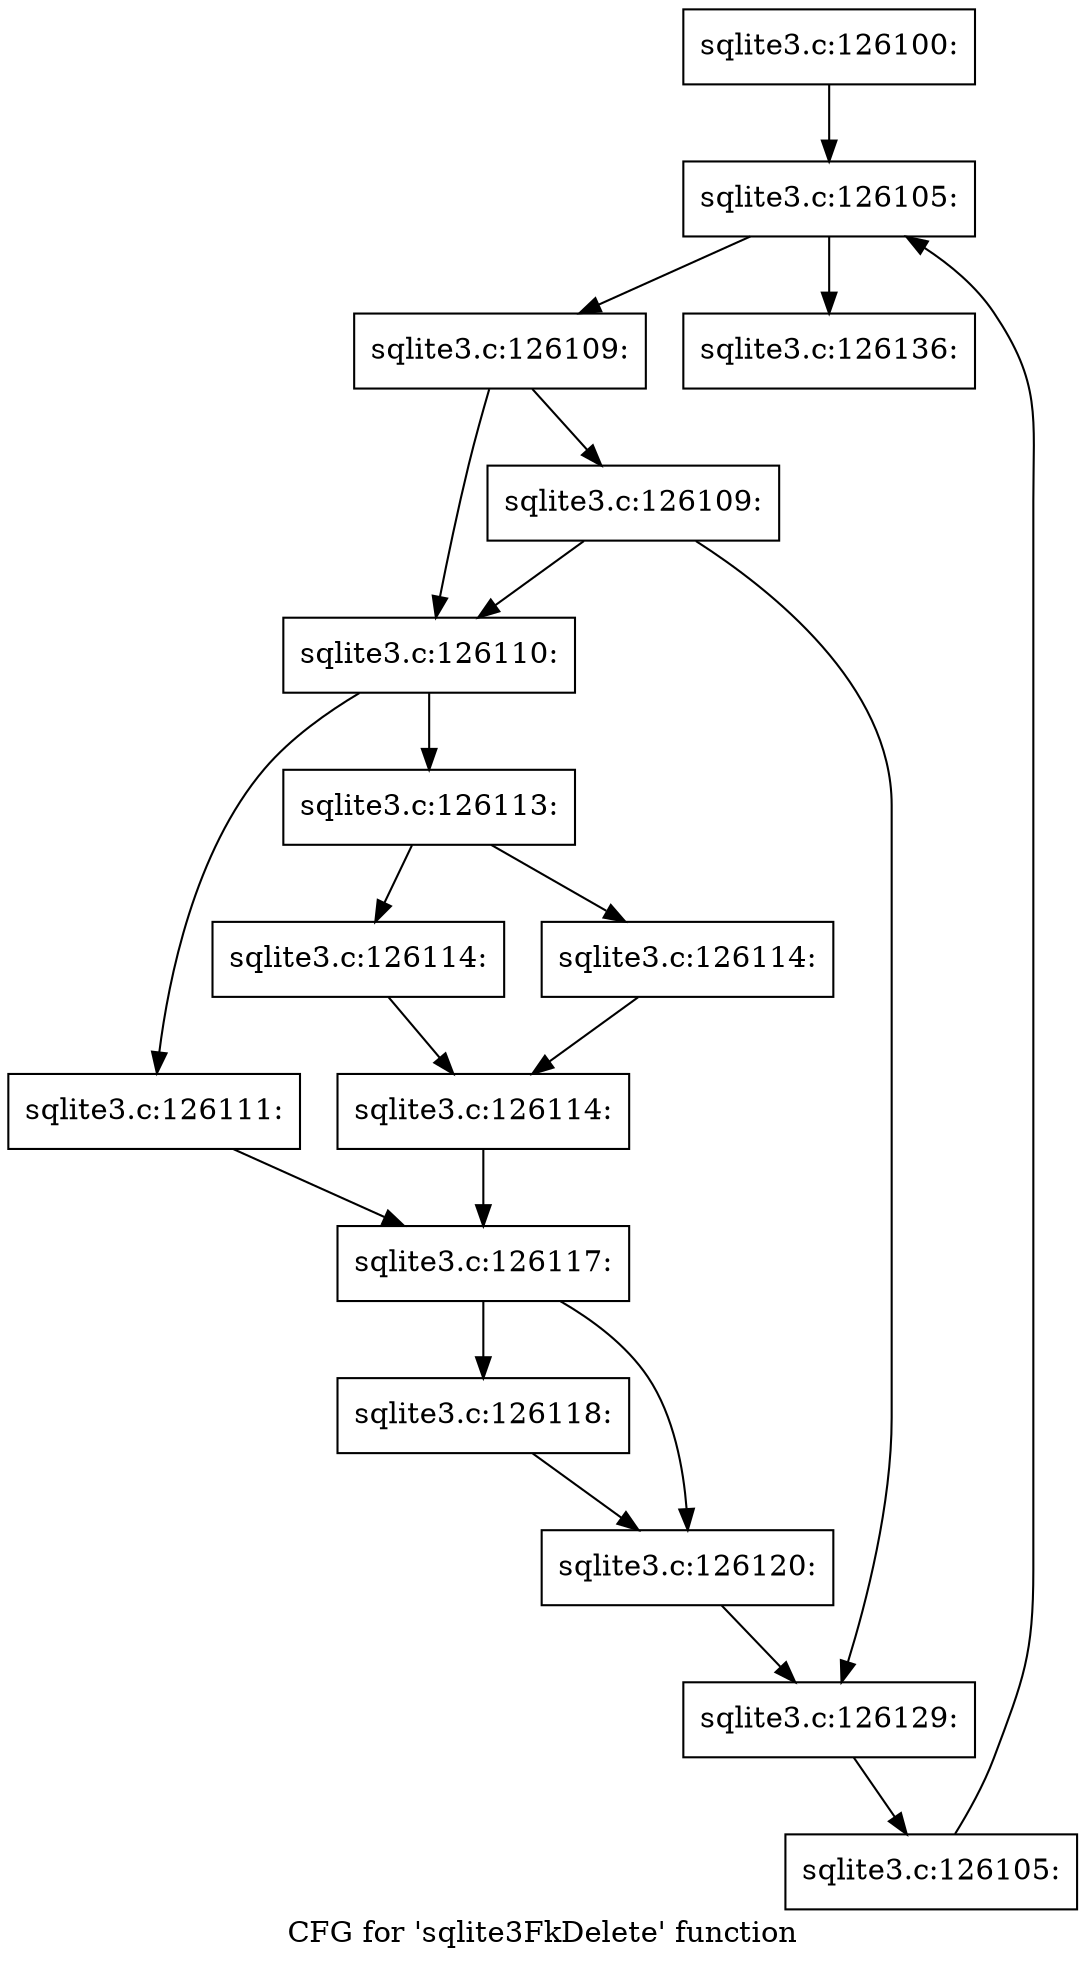 digraph "CFG for 'sqlite3FkDelete' function" {
	label="CFG for 'sqlite3FkDelete' function";

	Node0x55c0f60c7020 [shape=record,label="{sqlite3.c:126100:}"];
	Node0x55c0f60c7020 -> Node0x55c0f86cdca0;
	Node0x55c0f86cdca0 [shape=record,label="{sqlite3.c:126105:}"];
	Node0x55c0f86cdca0 -> Node0x55c0f86cdec0;
	Node0x55c0f86cdca0 -> Node0x55c0f86cd870;
	Node0x55c0f86cdec0 [shape=record,label="{sqlite3.c:126109:}"];
	Node0x55c0f86cdec0 -> Node0x55c0f86ce2d0;
	Node0x55c0f86cdec0 -> Node0x55c0f86ce230;
	Node0x55c0f86ce2d0 [shape=record,label="{sqlite3.c:126109:}"];
	Node0x55c0f86ce2d0 -> Node0x55c0f86ce230;
	Node0x55c0f86ce2d0 -> Node0x55c0f86ce280;
	Node0x55c0f86ce230 [shape=record,label="{sqlite3.c:126110:}"];
	Node0x55c0f86ce230 -> Node0x55c0f86cea50;
	Node0x55c0f86ce230 -> Node0x55c0f86ceaf0;
	Node0x55c0f86cea50 [shape=record,label="{sqlite3.c:126111:}"];
	Node0x55c0f86cea50 -> Node0x55c0f86ceaa0;
	Node0x55c0f86ceaf0 [shape=record,label="{sqlite3.c:126113:}"];
	Node0x55c0f86ceaf0 -> Node0x55c0f86cfee0;
	Node0x55c0f86ceaf0 -> Node0x55c0f86cff30;
	Node0x55c0f86cfee0 [shape=record,label="{sqlite3.c:126114:}"];
	Node0x55c0f86cfee0 -> Node0x55c0f86cff80;
	Node0x55c0f86cff30 [shape=record,label="{sqlite3.c:126114:}"];
	Node0x55c0f86cff30 -> Node0x55c0f86cff80;
	Node0x55c0f86cff80 [shape=record,label="{sqlite3.c:126114:}"];
	Node0x55c0f86cff80 -> Node0x55c0f86ceaa0;
	Node0x55c0f86ceaa0 [shape=record,label="{sqlite3.c:126117:}"];
	Node0x55c0f86ceaa0 -> Node0x55c0f86d1010;
	Node0x55c0f86ceaa0 -> Node0x55c0f86d1060;
	Node0x55c0f86d1010 [shape=record,label="{sqlite3.c:126118:}"];
	Node0x55c0f86d1010 -> Node0x55c0f86d1060;
	Node0x55c0f86d1060 [shape=record,label="{sqlite3.c:126120:}"];
	Node0x55c0f86d1060 -> Node0x55c0f86ce280;
	Node0x55c0f86ce280 [shape=record,label="{sqlite3.c:126129:}"];
	Node0x55c0f86ce280 -> Node0x55c0f86cde30;
	Node0x55c0f86cde30 [shape=record,label="{sqlite3.c:126105:}"];
	Node0x55c0f86cde30 -> Node0x55c0f86cdca0;
	Node0x55c0f86cd870 [shape=record,label="{sqlite3.c:126136:}"];
}
